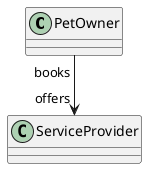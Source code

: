 @startuml
class PetOwner
class ServiceProvider
PetOwner "books" --> "offers" ServiceProvider
@enduml
